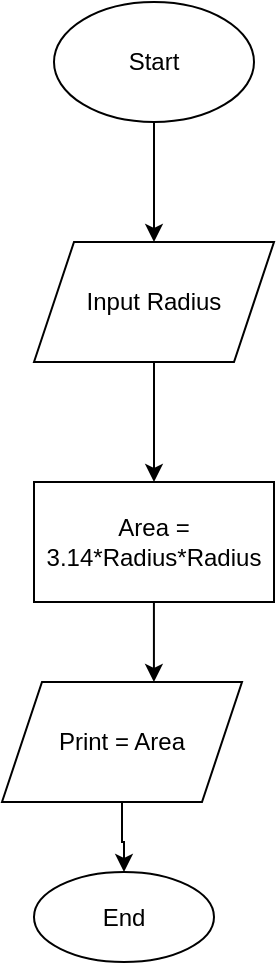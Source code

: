 <mxfile version="20.8.16" type="github">
  <diagram id="C5RBs43oDa-KdzZeNtuy" name="Page-1">
    <mxGraphModel dx="1040" dy="627" grid="1" gridSize="10" guides="1" tooltips="1" connect="1" arrows="1" fold="1" page="1" pageScale="1" pageWidth="827" pageHeight="1169" math="0" shadow="0">
      <root>
        <mxCell id="WIyWlLk6GJQsqaUBKTNV-0" />
        <mxCell id="WIyWlLk6GJQsqaUBKTNV-1" parent="WIyWlLk6GJQsqaUBKTNV-0" />
        <mxCell id="cGo4aXotKfSA__bvxwlq-3" style="edgeStyle=orthogonalEdgeStyle;rounded=0;orthogonalLoop=1;jettySize=auto;html=1;exitX=0.5;exitY=1;exitDx=0;exitDy=0;" edge="1" parent="WIyWlLk6GJQsqaUBKTNV-1" source="cGo4aXotKfSA__bvxwlq-1" target="cGo4aXotKfSA__bvxwlq-2">
          <mxGeometry relative="1" as="geometry" />
        </mxCell>
        <mxCell id="cGo4aXotKfSA__bvxwlq-1" value="Start" style="ellipse;whiteSpace=wrap;html=1;" vertex="1" parent="WIyWlLk6GJQsqaUBKTNV-1">
          <mxGeometry x="380" y="80" width="100" height="60" as="geometry" />
        </mxCell>
        <mxCell id="cGo4aXotKfSA__bvxwlq-5" style="edgeStyle=orthogonalEdgeStyle;rounded=0;orthogonalLoop=1;jettySize=auto;html=1;exitX=0.5;exitY=1;exitDx=0;exitDy=0;entryX=0.5;entryY=0;entryDx=0;entryDy=0;" edge="1" parent="WIyWlLk6GJQsqaUBKTNV-1" source="cGo4aXotKfSA__bvxwlq-2" target="cGo4aXotKfSA__bvxwlq-4">
          <mxGeometry relative="1" as="geometry" />
        </mxCell>
        <mxCell id="cGo4aXotKfSA__bvxwlq-2" value="Input Radius" style="shape=parallelogram;perimeter=parallelogramPerimeter;whiteSpace=wrap;html=1;fixedSize=1;" vertex="1" parent="WIyWlLk6GJQsqaUBKTNV-1">
          <mxGeometry x="370" y="200" width="120" height="60" as="geometry" />
        </mxCell>
        <mxCell id="cGo4aXotKfSA__bvxwlq-7" style="edgeStyle=orthogonalEdgeStyle;rounded=0;orthogonalLoop=1;jettySize=auto;html=1;entryX=0.633;entryY=0;entryDx=0;entryDy=0;entryPerimeter=0;" edge="1" parent="WIyWlLk6GJQsqaUBKTNV-1" source="cGo4aXotKfSA__bvxwlq-4" target="cGo4aXotKfSA__bvxwlq-6">
          <mxGeometry relative="1" as="geometry" />
        </mxCell>
        <mxCell id="cGo4aXotKfSA__bvxwlq-4" value="Area = 3.14*Radius*Radius" style="rounded=0;whiteSpace=wrap;html=1;" vertex="1" parent="WIyWlLk6GJQsqaUBKTNV-1">
          <mxGeometry x="370" y="320" width="120" height="60" as="geometry" />
        </mxCell>
        <mxCell id="cGo4aXotKfSA__bvxwlq-9" value="" style="edgeStyle=orthogonalEdgeStyle;rounded=0;orthogonalLoop=1;jettySize=auto;html=1;" edge="1" parent="WIyWlLk6GJQsqaUBKTNV-1" source="cGo4aXotKfSA__bvxwlq-6" target="cGo4aXotKfSA__bvxwlq-8">
          <mxGeometry relative="1" as="geometry" />
        </mxCell>
        <mxCell id="cGo4aXotKfSA__bvxwlq-6" value="Print = Area" style="shape=parallelogram;perimeter=parallelogramPerimeter;whiteSpace=wrap;html=1;fixedSize=1;" vertex="1" parent="WIyWlLk6GJQsqaUBKTNV-1">
          <mxGeometry x="354" y="420" width="120" height="60" as="geometry" />
        </mxCell>
        <mxCell id="cGo4aXotKfSA__bvxwlq-8" value="End" style="ellipse;whiteSpace=wrap;html=1;" vertex="1" parent="WIyWlLk6GJQsqaUBKTNV-1">
          <mxGeometry x="370" y="515" width="90" height="45" as="geometry" />
        </mxCell>
      </root>
    </mxGraphModel>
  </diagram>
</mxfile>
